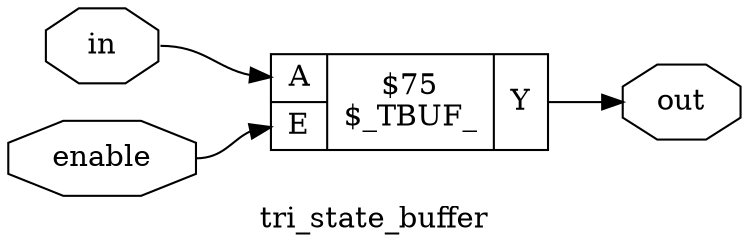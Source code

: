 digraph "tri_state_buffer" {
label="tri_state_buffer";
rankdir="LR";
remincross=true;
n1 [ shape=octagon, label="enable", color="black", fontcolor="black" ];
n2 [ shape=octagon, label="in", color="black", fontcolor="black" ];
n3 [ shape=octagon, label="out", color="black", fontcolor="black" ];
c7 [ shape=record, label="{{<p4> A|<p5> E}|$75\n$_TBUF_|{<p6> Y}}" ];
n1:e -> c7:p5:w [color="black", label=""];
n2:e -> c7:p4:w [color="black", label=""];
c7:p6:e -> n3:w [color="black", label=""];
}
